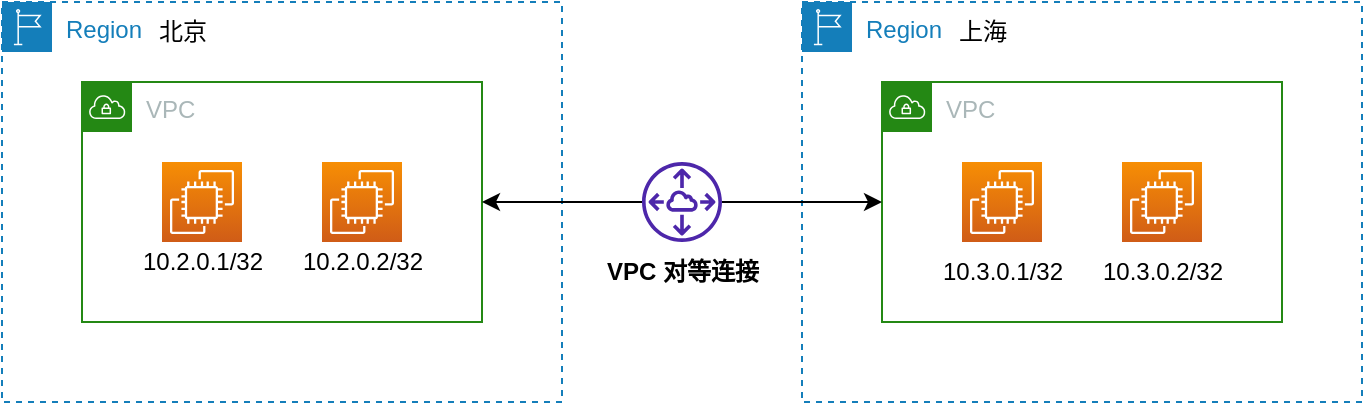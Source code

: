 <mxfile version="20.8.1" type="github">
  <diagram id="uEE8WfiEVhWSMxpsAdIC" name="第 1 页">
    <mxGraphModel dx="1434" dy="771" grid="1" gridSize="10" guides="1" tooltips="1" connect="1" arrows="1" fold="1" page="1" pageScale="1" pageWidth="827" pageHeight="1169" math="0" shadow="0">
      <root>
        <mxCell id="0" />
        <mxCell id="1" parent="0" />
        <mxCell id="g6-ILKna32rdL5PsfNe2-1" value="Region" style="points=[[0,0],[0.25,0],[0.5,0],[0.75,0],[1,0],[1,0.25],[1,0.5],[1,0.75],[1,1],[0.75,1],[0.5,1],[0.25,1],[0,1],[0,0.75],[0,0.5],[0,0.25]];outlineConnect=0;gradientColor=none;html=1;whiteSpace=wrap;fontSize=12;fontStyle=0;container=1;pointerEvents=0;collapsible=0;recursiveResize=0;shape=mxgraph.aws4.group;grIcon=mxgraph.aws4.group_region;strokeColor=#147EBA;fillColor=none;verticalAlign=top;align=left;spacingLeft=30;fontColor=#147EBA;dashed=1;" parent="1" vertex="1">
          <mxGeometry x="80" y="240" width="280" height="200" as="geometry" />
        </mxCell>
        <mxCell id="g6-ILKna32rdL5PsfNe2-2" value="北京" style="text;html=1;align=center;verticalAlign=middle;resizable=0;points=[];autosize=1;strokeColor=none;fillColor=none;" parent="g6-ILKna32rdL5PsfNe2-1" vertex="1">
          <mxGeometry x="65" width="50" height="30" as="geometry" />
        </mxCell>
        <mxCell id="g6-ILKna32rdL5PsfNe2-5" value="VPC" style="points=[[0,0],[0.25,0],[0.5,0],[0.75,0],[1,0],[1,0.25],[1,0.5],[1,0.75],[1,1],[0.75,1],[0.5,1],[0.25,1],[0,1],[0,0.75],[0,0.5],[0,0.25]];outlineConnect=0;gradientColor=none;html=1;whiteSpace=wrap;fontSize=12;fontStyle=0;container=1;pointerEvents=0;collapsible=0;recursiveResize=0;shape=mxgraph.aws4.group;grIcon=mxgraph.aws4.group_vpc;strokeColor=#248814;fillColor=none;verticalAlign=top;align=left;spacingLeft=30;fontColor=#AAB7B8;dashed=0;" parent="g6-ILKna32rdL5PsfNe2-1" vertex="1">
          <mxGeometry x="40" y="40" width="200" height="120" as="geometry" />
        </mxCell>
        <mxCell id="g6-ILKna32rdL5PsfNe2-7" value="" style="sketch=0;points=[[0,0,0],[0.25,0,0],[0.5,0,0],[0.75,0,0],[1,0,0],[0,1,0],[0.25,1,0],[0.5,1,0],[0.75,1,0],[1,1,0],[0,0.25,0],[0,0.5,0],[0,0.75,0],[1,0.25,0],[1,0.5,0],[1,0.75,0]];outlineConnect=0;fontColor=#232F3E;gradientColor=#F78E04;gradientDirection=north;fillColor=#D05C17;strokeColor=#ffffff;dashed=0;verticalLabelPosition=bottom;verticalAlign=top;align=center;html=1;fontSize=12;fontStyle=0;aspect=fixed;shape=mxgraph.aws4.resourceIcon;resIcon=mxgraph.aws4.ec2;" parent="g6-ILKna32rdL5PsfNe2-5" vertex="1">
          <mxGeometry x="40" y="40" width="40" height="40" as="geometry" />
        </mxCell>
        <mxCell id="g6-ILKna32rdL5PsfNe2-8" value="" style="sketch=0;points=[[0,0,0],[0.25,0,0],[0.5,0,0],[0.75,0,0],[1,0,0],[0,1,0],[0.25,1,0],[0.5,1,0],[0.75,1,0],[1,1,0],[0,0.25,0],[0,0.5,0],[0,0.75,0],[1,0.25,0],[1,0.5,0],[1,0.75,0]];outlineConnect=0;fontColor=#232F3E;gradientColor=#F78E04;gradientDirection=north;fillColor=#D05C17;strokeColor=#ffffff;dashed=0;verticalLabelPosition=bottom;verticalAlign=top;align=center;html=1;fontSize=12;fontStyle=0;aspect=fixed;shape=mxgraph.aws4.resourceIcon;resIcon=mxgraph.aws4.ec2;" parent="g6-ILKna32rdL5PsfNe2-5" vertex="1">
          <mxGeometry x="120" y="40" width="40" height="40" as="geometry" />
        </mxCell>
        <mxCell id="g6-ILKna32rdL5PsfNe2-16" value="10.2.0.2/32" style="text;html=1;align=center;verticalAlign=middle;resizable=0;points=[];autosize=1;strokeColor=none;fillColor=none;" parent="g6-ILKna32rdL5PsfNe2-5" vertex="1">
          <mxGeometry x="100" y="75" width="80" height="30" as="geometry" />
        </mxCell>
        <mxCell id="g6-ILKna32rdL5PsfNe2-15" value="10.2.0.1/32" style="text;html=1;align=center;verticalAlign=middle;resizable=0;points=[];autosize=1;strokeColor=none;fillColor=none;" parent="g6-ILKna32rdL5PsfNe2-5" vertex="1">
          <mxGeometry x="20" y="75" width="80" height="30" as="geometry" />
        </mxCell>
        <mxCell id="g6-ILKna32rdL5PsfNe2-3" value="Region" style="points=[[0,0],[0.25,0],[0.5,0],[0.75,0],[1,0],[1,0.25],[1,0.5],[1,0.75],[1,1],[0.75,1],[0.5,1],[0.25,1],[0,1],[0,0.75],[0,0.5],[0,0.25]];outlineConnect=0;gradientColor=none;html=1;whiteSpace=wrap;fontSize=12;fontStyle=0;container=1;pointerEvents=0;collapsible=0;recursiveResize=0;shape=mxgraph.aws4.group;grIcon=mxgraph.aws4.group_region;strokeColor=#147EBA;fillColor=none;verticalAlign=top;align=left;spacingLeft=30;fontColor=#147EBA;dashed=1;" parent="1" vertex="1">
          <mxGeometry x="480" y="240" width="280" height="200" as="geometry" />
        </mxCell>
        <mxCell id="g6-ILKna32rdL5PsfNe2-4" value="上海" style="text;html=1;align=center;verticalAlign=middle;resizable=0;points=[];autosize=1;strokeColor=none;fillColor=none;" parent="g6-ILKna32rdL5PsfNe2-3" vertex="1">
          <mxGeometry x="65" width="50" height="30" as="geometry" />
        </mxCell>
        <mxCell id="g6-ILKna32rdL5PsfNe2-6" value="VPC" style="points=[[0,0],[0.25,0],[0.5,0],[0.75,0],[1,0],[1,0.25],[1,0.5],[1,0.75],[1,1],[0.75,1],[0.5,1],[0.25,1],[0,1],[0,0.75],[0,0.5],[0,0.25]];outlineConnect=0;gradientColor=none;html=1;whiteSpace=wrap;fontSize=12;fontStyle=0;container=1;pointerEvents=0;collapsible=0;recursiveResize=0;shape=mxgraph.aws4.group;grIcon=mxgraph.aws4.group_vpc;strokeColor=#248814;fillColor=none;verticalAlign=top;align=left;spacingLeft=30;fontColor=#AAB7B8;dashed=0;" parent="g6-ILKna32rdL5PsfNe2-3" vertex="1">
          <mxGeometry x="40" y="40" width="200" height="120" as="geometry" />
        </mxCell>
        <mxCell id="g6-ILKna32rdL5PsfNe2-9" value="" style="sketch=0;points=[[0,0,0],[0.25,0,0],[0.5,0,0],[0.75,0,0],[1,0,0],[0,1,0],[0.25,1,0],[0.5,1,0],[0.75,1,0],[1,1,0],[0,0.25,0],[0,0.5,0],[0,0.75,0],[1,0.25,0],[1,0.5,0],[1,0.75,0]];outlineConnect=0;fontColor=#232F3E;gradientColor=#F78E04;gradientDirection=north;fillColor=#D05C17;strokeColor=#ffffff;dashed=0;verticalLabelPosition=bottom;verticalAlign=top;align=center;html=1;fontSize=12;fontStyle=0;aspect=fixed;shape=mxgraph.aws4.resourceIcon;resIcon=mxgraph.aws4.ec2;" parent="g6-ILKna32rdL5PsfNe2-6" vertex="1">
          <mxGeometry x="40" y="40" width="40" height="40" as="geometry" />
        </mxCell>
        <mxCell id="g6-ILKna32rdL5PsfNe2-13" value="" style="sketch=0;points=[[0,0,0],[0.25,0,0],[0.5,0,0],[0.75,0,0],[1,0,0],[0,1,0],[0.25,1,0],[0.5,1,0],[0.75,1,0],[1,1,0],[0,0.25,0],[0,0.5,0],[0,0.75,0],[1,0.25,0],[1,0.5,0],[1,0.75,0]];outlineConnect=0;fontColor=#232F3E;gradientColor=#F78E04;gradientDirection=north;fillColor=#D05C17;strokeColor=#ffffff;dashed=0;verticalLabelPosition=bottom;verticalAlign=top;align=center;html=1;fontSize=12;fontStyle=0;aspect=fixed;shape=mxgraph.aws4.resourceIcon;resIcon=mxgraph.aws4.ec2;" parent="g6-ILKna32rdL5PsfNe2-6" vertex="1">
          <mxGeometry x="120" y="40" width="40" height="40" as="geometry" />
        </mxCell>
        <mxCell id="g6-ILKna32rdL5PsfNe2-17" value="10.3.0.1/32" style="text;html=1;align=center;verticalAlign=middle;resizable=0;points=[];autosize=1;strokeColor=none;fillColor=none;" parent="g6-ILKna32rdL5PsfNe2-6" vertex="1">
          <mxGeometry x="20" y="80" width="80" height="30" as="geometry" />
        </mxCell>
        <mxCell id="g6-ILKna32rdL5PsfNe2-18" value="10.3.0.2/32" style="text;html=1;align=center;verticalAlign=middle;resizable=0;points=[];autosize=1;strokeColor=none;fillColor=none;" parent="g6-ILKna32rdL5PsfNe2-6" vertex="1">
          <mxGeometry x="100" y="80" width="80" height="30" as="geometry" />
        </mxCell>
        <mxCell id="g6-ILKna32rdL5PsfNe2-10" value="" style="sketch=0;outlineConnect=0;fontColor=#232F3E;gradientColor=none;fillColor=#4D27AA;strokeColor=none;dashed=0;verticalLabelPosition=bottom;verticalAlign=top;align=center;html=1;fontSize=12;fontStyle=0;aspect=fixed;pointerEvents=1;shape=mxgraph.aws4.peering;" parent="1" vertex="1">
          <mxGeometry x="400" y="320" width="40" height="40" as="geometry" />
        </mxCell>
        <mxCell id="g6-ILKna32rdL5PsfNe2-11" style="edgeStyle=orthogonalEdgeStyle;rounded=0;orthogonalLoop=1;jettySize=auto;html=1;exitX=0;exitY=0.5;exitDx=0;exitDy=0;endArrow=none;endFill=0;startArrow=classic;startFill=1;" parent="1" source="g6-ILKna32rdL5PsfNe2-6" target="g6-ILKna32rdL5PsfNe2-10" edge="1">
          <mxGeometry relative="1" as="geometry" />
        </mxCell>
        <mxCell id="g6-ILKna32rdL5PsfNe2-12" style="edgeStyle=orthogonalEdgeStyle;rounded=0;orthogonalLoop=1;jettySize=auto;html=1;exitX=1;exitY=0.5;exitDx=0;exitDy=0;endArrow=none;endFill=0;startArrow=classic;startFill=1;" parent="1" source="g6-ILKna32rdL5PsfNe2-5" target="g6-ILKna32rdL5PsfNe2-10" edge="1">
          <mxGeometry relative="1" as="geometry" />
        </mxCell>
        <mxCell id="g6-ILKna32rdL5PsfNe2-14" value="&lt;b&gt;VPC 对等连接&lt;/b&gt;" style="text;html=1;align=center;verticalAlign=middle;resizable=0;points=[];autosize=1;strokeColor=none;fillColor=none;" parent="1" vertex="1">
          <mxGeometry x="370" y="360" width="100" height="30" as="geometry" />
        </mxCell>
      </root>
    </mxGraphModel>
  </diagram>
</mxfile>
